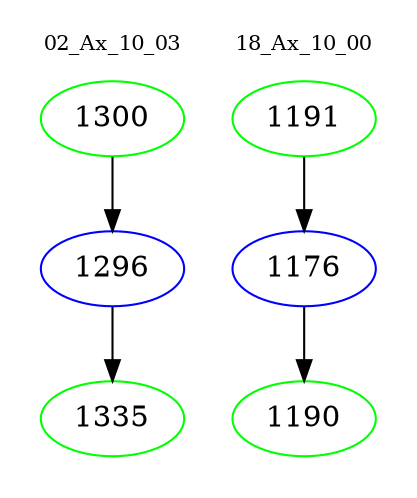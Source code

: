 digraph{
subgraph cluster_0 {
color = white
label = "02_Ax_10_03";
fontsize=10;
T0_1300 [label="1300", color="green"]
T0_1300 -> T0_1296 [color="black"]
T0_1296 [label="1296", color="blue"]
T0_1296 -> T0_1335 [color="black"]
T0_1335 [label="1335", color="green"]
}
subgraph cluster_1 {
color = white
label = "18_Ax_10_00";
fontsize=10;
T1_1191 [label="1191", color="green"]
T1_1191 -> T1_1176 [color="black"]
T1_1176 [label="1176", color="blue"]
T1_1176 -> T1_1190 [color="black"]
T1_1190 [label="1190", color="green"]
}
}
